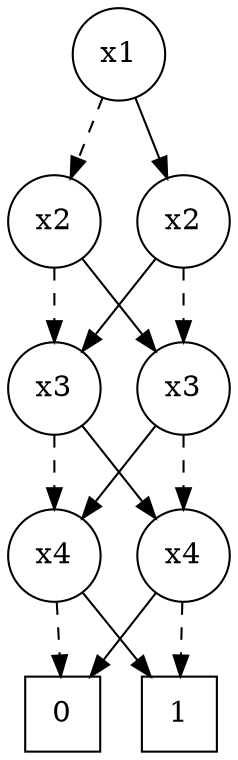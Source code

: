 digraph BDD{
	"0x55bbe184d4c0" [label="x1", shape=circle];
	"0x55bbe184d4c0" -> "0x55bbe184d480" [style=dashed];
	"0x55bbe184d480" [label="x2", shape=circle];
	"0x55bbe184d480" -> "0x55bbe184d3e0" [style=dashed];
	"0x55bbe184d3e0" [label="x3", shape=circle];
	"0x55bbe184d3e0" -> "0x55bbe184d3c0" [style=dashed];
	"0x55bbe184d3c0" [label="x4", shape=circle];
	"0x55bbe184d3c0" -> "0x55bbe184d2c0" [style=dashed];
	"0x55bbe184d2c0" [label="0", shape=square];
	"0x55bbe184d3c0" -> "0x55bbe184d2e0";
	"0x55bbe184d2e0" [label="1", shape=square];
	"0x55bbe184d3e0" -> "0x55bbe184d3a0";
	"0x55bbe184d3a0" [label="x4", shape=circle];
	"0x55bbe184d3a0" -> "0x55bbe184d2e0" [style=dashed];
	"0x55bbe184d3a0" -> "0x55bbe184d2c0";
	"0x55bbe184d480" -> "0x55bbe184d460";
	"0x55bbe184d460" [label="x3", shape=circle];
	"0x55bbe184d460" -> "0x55bbe184d3a0" [style=dashed];
	"0x55bbe184d460" -> "0x55bbe184d3c0";
	"0x55bbe184d4c0" -> "0x55bbe184d4a0";
	"0x55bbe184d4a0" [label="x2", shape=circle];
	"0x55bbe184d4a0" -> "0x55bbe184d460" [style=dashed];
	"0x55bbe184d4a0" -> "0x55bbe184d3e0";
}
